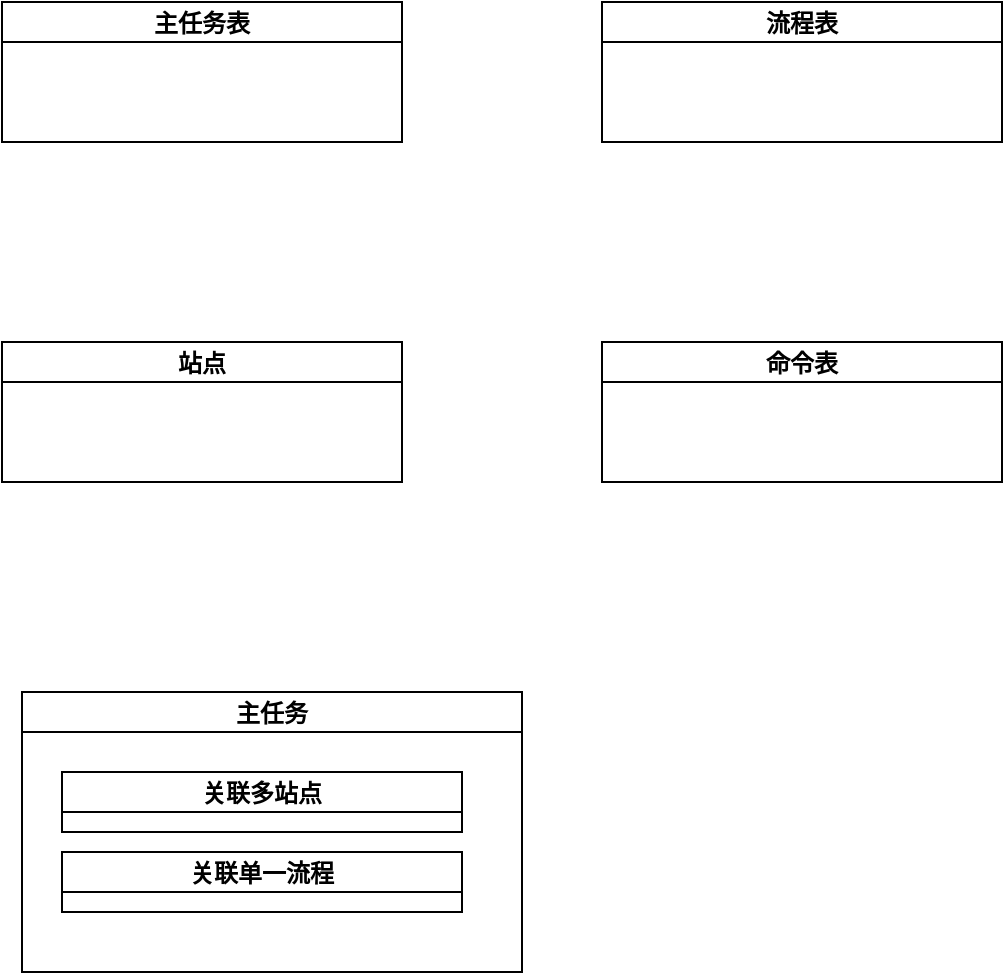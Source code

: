<mxfile version="22.1.16" type="github">
  <diagram name="第 1 页" id="HEjvyV17QfU2v2mI-T7l">
    <mxGraphModel dx="1386" dy="759" grid="1" gridSize="10" guides="1" tooltips="1" connect="1" arrows="1" fold="1" page="1" pageScale="1" pageWidth="827" pageHeight="1169" math="0" shadow="0">
      <root>
        <mxCell id="0" />
        <mxCell id="1" parent="0" />
        <mxCell id="PQXJ-k0mhNzuXkqBx6cb-2" value="主任务表" style="swimlane;startSize=20;" parent="1" vertex="1">
          <mxGeometry x="90" y="170" width="200" height="70" as="geometry">
            <mxRectangle x="90" y="170" width="100" height="30" as="alternateBounds" />
          </mxGeometry>
        </mxCell>
        <mxCell id="hfjpM53F0VD8bZR_W0MK-1" value="流程表" style="swimlane;startSize=20;" vertex="1" parent="1">
          <mxGeometry x="390" y="170" width="200" height="70" as="geometry">
            <mxRectangle x="90" y="170" width="100" height="30" as="alternateBounds" />
          </mxGeometry>
        </mxCell>
        <mxCell id="hfjpM53F0VD8bZR_W0MK-2" value="命令表" style="swimlane;startSize=20;" vertex="1" parent="1">
          <mxGeometry x="390" y="340" width="200" height="70" as="geometry">
            <mxRectangle x="90" y="170" width="100" height="30" as="alternateBounds" />
          </mxGeometry>
        </mxCell>
        <mxCell id="hfjpM53F0VD8bZR_W0MK-4" value="站点" style="swimlane;startSize=20;" vertex="1" parent="1">
          <mxGeometry x="90" y="340" width="200" height="70" as="geometry">
            <mxRectangle x="90" y="170" width="100" height="30" as="alternateBounds" />
          </mxGeometry>
        </mxCell>
        <mxCell id="hfjpM53F0VD8bZR_W0MK-5" value="主任务" style="swimlane;startSize=20;" vertex="1" parent="1">
          <mxGeometry x="100" y="515" width="250" height="140" as="geometry">
            <mxRectangle x="90" y="170" width="100" height="30" as="alternateBounds" />
          </mxGeometry>
        </mxCell>
        <mxCell id="hfjpM53F0VD8bZR_W0MK-11" value="关联多站点" style="swimlane;startSize=20;" vertex="1" parent="hfjpM53F0VD8bZR_W0MK-5">
          <mxGeometry x="20" y="40" width="200" height="30" as="geometry">
            <mxRectangle x="90" y="170" width="100" height="30" as="alternateBounds" />
          </mxGeometry>
        </mxCell>
        <mxCell id="hfjpM53F0VD8bZR_W0MK-6" value="关联单一流程" style="swimlane;startSize=20;" vertex="1" parent="hfjpM53F0VD8bZR_W0MK-5">
          <mxGeometry x="20" y="80" width="200" height="30" as="geometry">
            <mxRectangle x="90" y="170" width="100" height="30" as="alternateBounds" />
          </mxGeometry>
        </mxCell>
      </root>
    </mxGraphModel>
  </diagram>
</mxfile>
